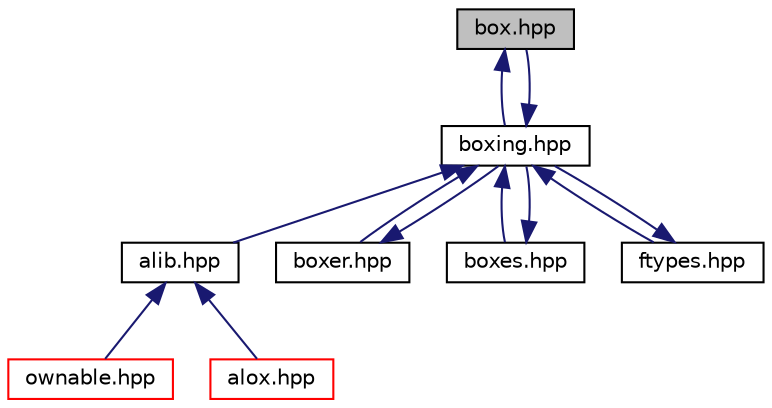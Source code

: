 digraph "box.hpp"
{
  edge [fontname="Helvetica",fontsize="10",labelfontname="Helvetica",labelfontsize="10"];
  node [fontname="Helvetica",fontsize="10",shape=record];
  Node9 [label="box.hpp",height=0.2,width=0.4,color="black", fillcolor="grey75", style="filled", fontcolor="black"];
  Node9 -> Node10 [dir="back",color="midnightblue",fontsize="10",style="solid",fontname="Helvetica"];
  Node10 -> Node9 [dir="back",color="midnightblue",fontsize="10",style="solid",fontname="Helvetica"];
  Node10 -> Node11 [dir="back",color="midnightblue",fontsize="10",style="solid",fontname="Helvetica"];
  Node10 -> Node39 [dir="back",color="midnightblue",fontsize="10",style="solid",fontname="Helvetica"];
  Node10 -> Node40 [dir="back",color="midnightblue",fontsize="10",style="solid",fontname="Helvetica"];
  Node10 -> Node41 [dir="back",color="midnightblue",fontsize="10",style="solid",fontname="Helvetica"];
  Node11 -> Node12 [dir="back",color="midnightblue",fontsize="10",style="solid",fontname="Helvetica"];
  Node11 -> Node16 [dir="back",color="midnightblue",fontsize="10",style="solid",fontname="Helvetica"];
  Node39 -> Node10 [dir="back",color="midnightblue",fontsize="10",style="solid",fontname="Helvetica"];
  Node40 -> Node10 [dir="back",color="midnightblue",fontsize="10",style="solid",fontname="Helvetica"];
  Node41 -> Node10 [dir="back",color="midnightblue",fontsize="10",style="solid",fontname="Helvetica"];
  Node10 [label="boxing.hpp",height=0.2,width=0.4,color="black", fillcolor="white", style="filled",URL="$boxing_8hpp.html"];
  Node11 [label="alib.hpp",height=0.2,width=0.4,color="black", fillcolor="white", style="filled",URL="$alib_8hpp.html"];
  Node12 [label="ownable.hpp",height=0.2,width=0.4,color="red", fillcolor="white", style="filled",URL="$ownable_8hpp.html"];
  Node16 [label="alox.hpp",height=0.2,width=0.4,color="red", fillcolor="white", style="filled",URL="$alox_8hpp.html"];
  Node39 [label="boxer.hpp",height=0.2,width=0.4,color="black", fillcolor="white", style="filled",URL="$boxer_8hpp.html"];
  Node40 [label="boxes.hpp",height=0.2,width=0.4,color="black", fillcolor="white", style="filled",URL="$boxes_8hpp.html"];
  Node41 [label="ftypes.hpp",height=0.2,width=0.4,color="black", fillcolor="white", style="filled",URL="$ftypes_8hpp.html"];
}

